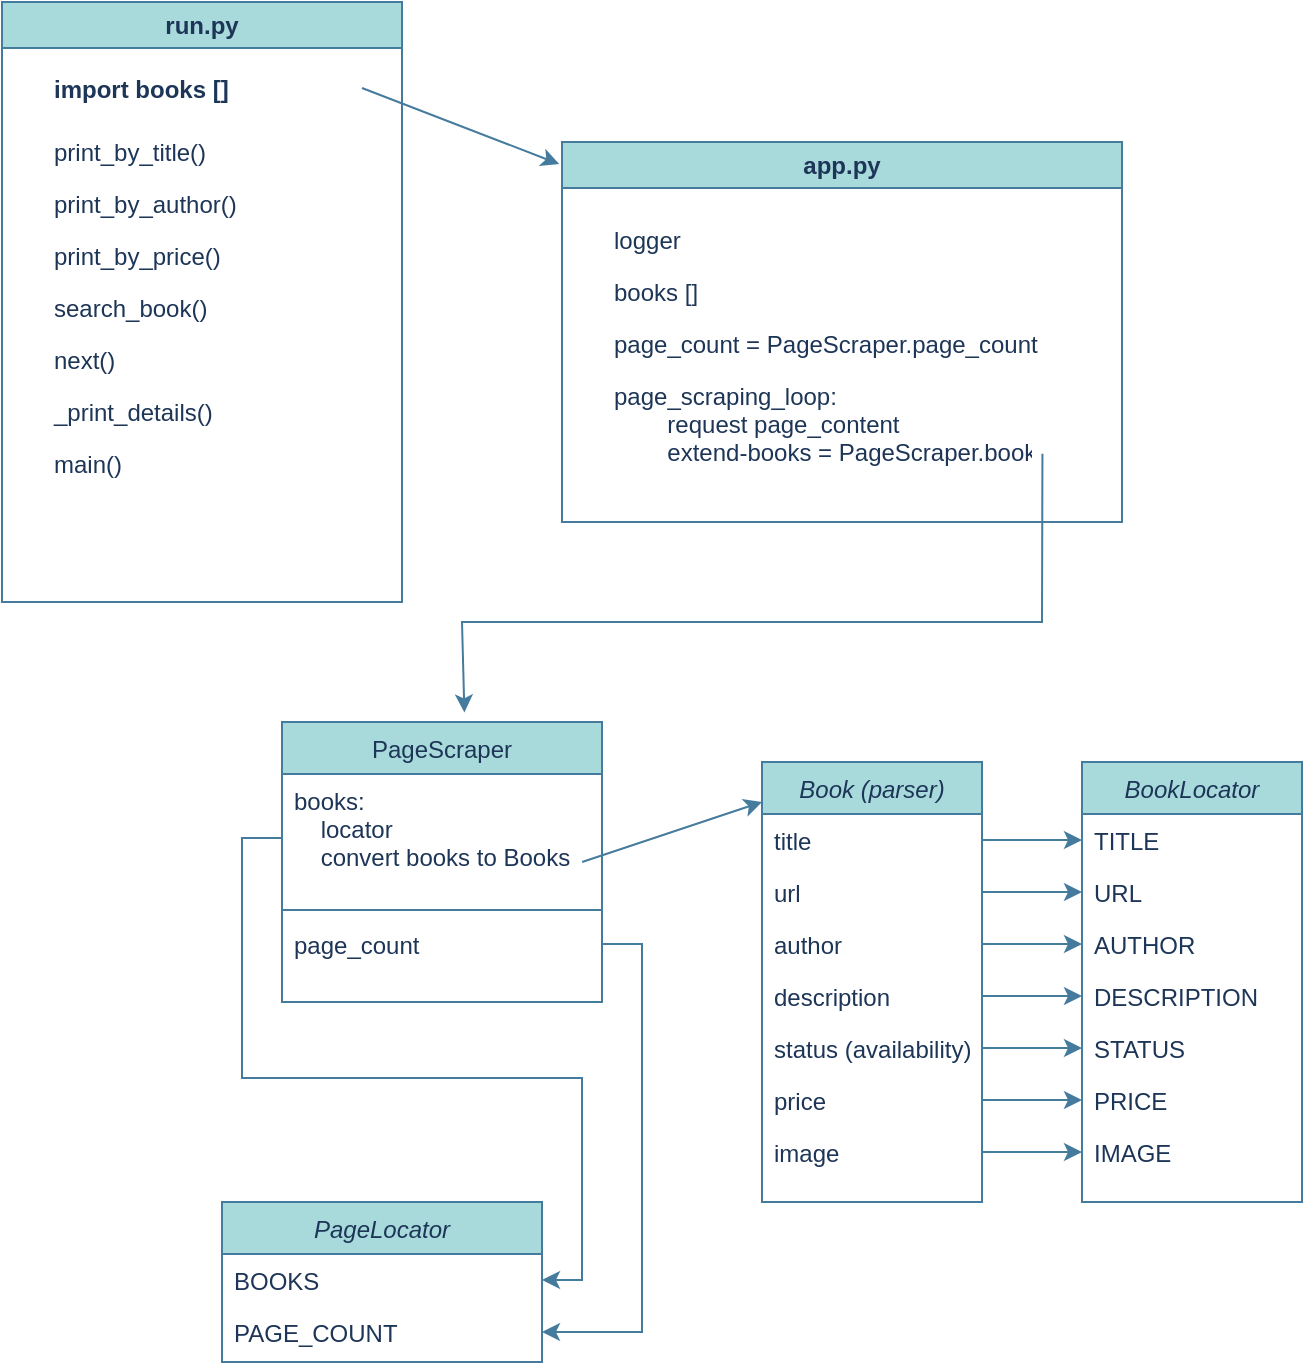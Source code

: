 <mxfile version="20.8.23" type="github">
  <diagram id="C5RBs43oDa-KdzZeNtuy" name="Page-1">
    <mxGraphModel dx="980" dy="753" grid="1" gridSize="10" guides="1" tooltips="1" connect="1" arrows="1" fold="1" page="1" pageScale="1" pageWidth="827" pageHeight="1169" math="0" shadow="0">
      <root>
        <mxCell id="WIyWlLk6GJQsqaUBKTNV-0" />
        <mxCell id="WIyWlLk6GJQsqaUBKTNV-1" parent="WIyWlLk6GJQsqaUBKTNV-0" />
        <mxCell id="zkfFHV4jXpPFQw0GAbJ--0" value="Book (parser)" style="swimlane;fontStyle=2;align=center;verticalAlign=top;childLayout=stackLayout;horizontal=1;startSize=26;horizontalStack=0;resizeParent=1;resizeLast=0;collapsible=1;marginBottom=0;rounded=0;shadow=0;strokeWidth=1;labelBackgroundColor=none;fillColor=#A8DADC;strokeColor=#457B9D;fontColor=#1D3557;" parent="WIyWlLk6GJQsqaUBKTNV-1" vertex="1">
          <mxGeometry x="430" y="430" width="110" height="220" as="geometry">
            <mxRectangle x="230" y="140" width="160" height="26" as="alternateBounds" />
          </mxGeometry>
        </mxCell>
        <mxCell id="zkfFHV4jXpPFQw0GAbJ--1" value="title" style="text;align=left;verticalAlign=top;spacingLeft=4;spacingRight=4;overflow=hidden;rotatable=0;points=[[0,0.5],[1,0.5]];portConstraint=eastwest;labelBackgroundColor=none;fontColor=#1D3557;" parent="zkfFHV4jXpPFQw0GAbJ--0" vertex="1">
          <mxGeometry y="26" width="110" height="26" as="geometry" />
        </mxCell>
        <mxCell id="zkfFHV4jXpPFQw0GAbJ--2" value="url" style="text;align=left;verticalAlign=top;spacingLeft=4;spacingRight=4;overflow=hidden;rotatable=0;points=[[0,0.5],[1,0.5]];portConstraint=eastwest;rounded=0;shadow=0;html=0;labelBackgroundColor=none;fontColor=#1D3557;" parent="zkfFHV4jXpPFQw0GAbJ--0" vertex="1">
          <mxGeometry y="52" width="110" height="26" as="geometry" />
        </mxCell>
        <mxCell id="zkfFHV4jXpPFQw0GAbJ--3" value="author" style="text;align=left;verticalAlign=top;spacingLeft=4;spacingRight=4;overflow=hidden;rotatable=0;points=[[0,0.5],[1,0.5]];portConstraint=eastwest;rounded=0;shadow=0;html=0;labelBackgroundColor=none;fontColor=#1D3557;" parent="zkfFHV4jXpPFQw0GAbJ--0" vertex="1">
          <mxGeometry y="78" width="110" height="26" as="geometry" />
        </mxCell>
        <mxCell id="MQxrrS3ABcdaOcVpQEeN-0" value="description" style="text;align=left;verticalAlign=top;spacingLeft=4;spacingRight=4;overflow=hidden;rotatable=0;points=[[0,0.5],[1,0.5]];portConstraint=eastwest;rounded=0;shadow=0;html=0;labelBackgroundColor=none;fontColor=#1D3557;" vertex="1" parent="zkfFHV4jXpPFQw0GAbJ--0">
          <mxGeometry y="104" width="110" height="26" as="geometry" />
        </mxCell>
        <mxCell id="MQxrrS3ABcdaOcVpQEeN-1" value="status (availability)" style="text;align=left;verticalAlign=top;spacingLeft=4;spacingRight=4;overflow=hidden;rotatable=0;points=[[0,0.5],[1,0.5]];portConstraint=eastwest;rounded=0;shadow=0;html=0;labelBackgroundColor=none;fontColor=#1D3557;" vertex="1" parent="zkfFHV4jXpPFQw0GAbJ--0">
          <mxGeometry y="130" width="110" height="26" as="geometry" />
        </mxCell>
        <mxCell id="MQxrrS3ABcdaOcVpQEeN-2" value="price" style="text;align=left;verticalAlign=top;spacingLeft=4;spacingRight=4;overflow=hidden;rotatable=0;points=[[0,0.5],[1,0.5]];portConstraint=eastwest;rounded=0;shadow=0;html=0;labelBackgroundColor=none;fontColor=#1D3557;" vertex="1" parent="zkfFHV4jXpPFQw0GAbJ--0">
          <mxGeometry y="156" width="110" height="26" as="geometry" />
        </mxCell>
        <mxCell id="MQxrrS3ABcdaOcVpQEeN-3" value="image" style="text;align=left;verticalAlign=top;spacingLeft=4;spacingRight=4;overflow=hidden;rotatable=0;points=[[0,0.5],[1,0.5]];portConstraint=eastwest;rounded=0;shadow=0;html=0;labelBackgroundColor=none;fontColor=#1D3557;" vertex="1" parent="zkfFHV4jXpPFQw0GAbJ--0">
          <mxGeometry y="182" width="110" height="26" as="geometry" />
        </mxCell>
        <mxCell id="zkfFHV4jXpPFQw0GAbJ--17" value="PageScraper" style="swimlane;fontStyle=0;align=center;verticalAlign=top;childLayout=stackLayout;horizontal=1;startSize=26;horizontalStack=0;resizeParent=1;resizeLast=0;collapsible=1;marginBottom=0;rounded=0;shadow=0;strokeWidth=1;labelBackgroundColor=none;fillColor=#A8DADC;strokeColor=#457B9D;fontColor=#1D3557;" parent="WIyWlLk6GJQsqaUBKTNV-1" vertex="1">
          <mxGeometry x="190" y="410" width="160" height="140" as="geometry">
            <mxRectangle x="550" y="140" width="160" height="26" as="alternateBounds" />
          </mxGeometry>
        </mxCell>
        <mxCell id="zkfFHV4jXpPFQw0GAbJ--19" value="books:&#xa;    locator&#xa;    convert books to Books" style="text;align=left;verticalAlign=top;spacingLeft=4;spacingRight=4;overflow=hidden;rotatable=0;points=[[0,0.5],[1,0.5]];portConstraint=eastwest;rounded=0;shadow=0;html=0;labelBackgroundColor=none;fontColor=#1D3557;" parent="zkfFHV4jXpPFQw0GAbJ--17" vertex="1">
          <mxGeometry y="26" width="160" height="64" as="geometry" />
        </mxCell>
        <mxCell id="zkfFHV4jXpPFQw0GAbJ--23" value="" style="line;html=1;strokeWidth=1;align=left;verticalAlign=middle;spacingTop=-1;spacingLeft=3;spacingRight=3;rotatable=0;labelPosition=right;points=[];portConstraint=eastwest;labelBackgroundColor=none;fillColor=#A8DADC;strokeColor=#457B9D;fontColor=#1D3557;" parent="zkfFHV4jXpPFQw0GAbJ--17" vertex="1">
          <mxGeometry y="90" width="160" height="8" as="geometry" />
        </mxCell>
        <mxCell id="zkfFHV4jXpPFQw0GAbJ--24" value="page_count&#xa;" style="text;align=left;verticalAlign=top;spacingLeft=4;spacingRight=4;overflow=hidden;rotatable=0;points=[[0,0.5],[1,0.5]];portConstraint=eastwest;labelBackgroundColor=none;fontColor=#1D3557;" parent="zkfFHV4jXpPFQw0GAbJ--17" vertex="1">
          <mxGeometry y="98" width="160" height="26" as="geometry" />
        </mxCell>
        <mxCell id="MQxrrS3ABcdaOcVpQEeN-4" value="BookLocator" style="swimlane;fontStyle=2;align=center;verticalAlign=top;childLayout=stackLayout;horizontal=1;startSize=26;horizontalStack=0;resizeParent=1;resizeLast=0;collapsible=1;marginBottom=0;rounded=0;shadow=0;strokeWidth=1;labelBackgroundColor=none;fillColor=#A8DADC;strokeColor=#457B9D;fontColor=#1D3557;" vertex="1" parent="WIyWlLk6GJQsqaUBKTNV-1">
          <mxGeometry x="590" y="430" width="110" height="220" as="geometry">
            <mxRectangle x="230" y="140" width="160" height="26" as="alternateBounds" />
          </mxGeometry>
        </mxCell>
        <mxCell id="MQxrrS3ABcdaOcVpQEeN-5" value="TITLE" style="text;align=left;verticalAlign=top;spacingLeft=4;spacingRight=4;overflow=hidden;rotatable=0;points=[[0,0.5],[1,0.5]];portConstraint=eastwest;labelBackgroundColor=none;fontColor=#1D3557;" vertex="1" parent="MQxrrS3ABcdaOcVpQEeN-4">
          <mxGeometry y="26" width="110" height="26" as="geometry" />
        </mxCell>
        <mxCell id="MQxrrS3ABcdaOcVpQEeN-6" value="URL" style="text;align=left;verticalAlign=top;spacingLeft=4;spacingRight=4;overflow=hidden;rotatable=0;points=[[0,0.5],[1,0.5]];portConstraint=eastwest;rounded=0;shadow=0;html=0;labelBackgroundColor=none;fontColor=#1D3557;" vertex="1" parent="MQxrrS3ABcdaOcVpQEeN-4">
          <mxGeometry y="52" width="110" height="26" as="geometry" />
        </mxCell>
        <mxCell id="MQxrrS3ABcdaOcVpQEeN-7" value="AUTHOR" style="text;align=left;verticalAlign=top;spacingLeft=4;spacingRight=4;overflow=hidden;rotatable=0;points=[[0,0.5],[1,0.5]];portConstraint=eastwest;rounded=0;shadow=0;html=0;labelBackgroundColor=none;fontColor=#1D3557;" vertex="1" parent="MQxrrS3ABcdaOcVpQEeN-4">
          <mxGeometry y="78" width="110" height="26" as="geometry" />
        </mxCell>
        <mxCell id="MQxrrS3ABcdaOcVpQEeN-8" value="DESCRIPTION" style="text;align=left;verticalAlign=top;spacingLeft=4;spacingRight=4;overflow=hidden;rotatable=0;points=[[0,0.5],[1,0.5]];portConstraint=eastwest;rounded=0;shadow=0;html=0;labelBackgroundColor=none;fontColor=#1D3557;" vertex="1" parent="MQxrrS3ABcdaOcVpQEeN-4">
          <mxGeometry y="104" width="110" height="26" as="geometry" />
        </mxCell>
        <mxCell id="MQxrrS3ABcdaOcVpQEeN-9" value="STATUS" style="text;align=left;verticalAlign=top;spacingLeft=4;spacingRight=4;overflow=hidden;rotatable=0;points=[[0,0.5],[1,0.5]];portConstraint=eastwest;rounded=0;shadow=0;html=0;labelBackgroundColor=none;fontColor=#1D3557;" vertex="1" parent="MQxrrS3ABcdaOcVpQEeN-4">
          <mxGeometry y="130" width="110" height="26" as="geometry" />
        </mxCell>
        <mxCell id="MQxrrS3ABcdaOcVpQEeN-10" value="PRICE" style="text;align=left;verticalAlign=top;spacingLeft=4;spacingRight=4;overflow=hidden;rotatable=0;points=[[0,0.5],[1,0.5]];portConstraint=eastwest;rounded=0;shadow=0;html=0;labelBackgroundColor=none;fontColor=#1D3557;" vertex="1" parent="MQxrrS3ABcdaOcVpQEeN-4">
          <mxGeometry y="156" width="110" height="26" as="geometry" />
        </mxCell>
        <mxCell id="MQxrrS3ABcdaOcVpQEeN-11" value="IMAGE" style="text;align=left;verticalAlign=top;spacingLeft=4;spacingRight=4;overflow=hidden;rotatable=0;points=[[0,0.5],[1,0.5]];portConstraint=eastwest;rounded=0;shadow=0;html=0;labelBackgroundColor=none;fontColor=#1D3557;" vertex="1" parent="MQxrrS3ABcdaOcVpQEeN-4">
          <mxGeometry y="182" width="110" height="26" as="geometry" />
        </mxCell>
        <mxCell id="MQxrrS3ABcdaOcVpQEeN-17" value="run.py" style="swimlane;whiteSpace=wrap;html=1;labelBackgroundColor=none;fillColor=#A8DADC;strokeColor=#457B9D;fontColor=#1D3557;" vertex="1" parent="WIyWlLk6GJQsqaUBKTNV-1">
          <mxGeometry x="50" y="50" width="200" height="300" as="geometry" />
        </mxCell>
        <mxCell id="MQxrrS3ABcdaOcVpQEeN-18" value="print_by_title()" style="text;align=left;verticalAlign=top;spacingLeft=4;spacingRight=4;overflow=hidden;rotatable=0;points=[[0,0.5],[1,0.5]];portConstraint=eastwest;rounded=0;shadow=0;html=0;spacingTop=0;strokeWidth=1;perimeterSpacing=0;labelBackgroundColor=none;fontColor=#1D3557;" vertex="1" parent="MQxrrS3ABcdaOcVpQEeN-17">
          <mxGeometry x="20" y="61.5" width="160" height="26" as="geometry" />
        </mxCell>
        <mxCell id="MQxrrS3ABcdaOcVpQEeN-19" value="print_by_author()" style="text;align=left;verticalAlign=top;spacingLeft=4;spacingRight=4;overflow=hidden;rotatable=0;points=[[0,0.5],[1,0.5]];portConstraint=eastwest;rounded=0;shadow=0;html=0;spacingTop=0;strokeWidth=1;perimeterSpacing=0;labelBackgroundColor=none;fontColor=#1D3557;" vertex="1" parent="MQxrrS3ABcdaOcVpQEeN-17">
          <mxGeometry x="20" y="87.5" width="160" height="26" as="geometry" />
        </mxCell>
        <mxCell id="MQxrrS3ABcdaOcVpQEeN-20" value="print_by_price()" style="text;align=left;verticalAlign=top;spacingLeft=4;spacingRight=4;overflow=hidden;rotatable=0;points=[[0,0.5],[1,0.5]];portConstraint=eastwest;rounded=0;shadow=0;html=0;spacingTop=0;strokeWidth=1;perimeterSpacing=0;labelBackgroundColor=none;fontColor=#1D3557;" vertex="1" parent="MQxrrS3ABcdaOcVpQEeN-17">
          <mxGeometry x="20" y="113.5" width="160" height="26" as="geometry" />
        </mxCell>
        <mxCell id="MQxrrS3ABcdaOcVpQEeN-21" value="search_book()" style="text;align=left;verticalAlign=top;spacingLeft=4;spacingRight=4;overflow=hidden;rotatable=0;points=[[0,0.5],[1,0.5]];portConstraint=eastwest;rounded=0;shadow=0;html=0;spacingTop=0;strokeWidth=1;perimeterSpacing=0;labelBackgroundColor=none;fontColor=#1D3557;" vertex="1" parent="MQxrrS3ABcdaOcVpQEeN-17">
          <mxGeometry x="20" y="139.5" width="160" height="26" as="geometry" />
        </mxCell>
        <mxCell id="MQxrrS3ABcdaOcVpQEeN-22" value="next()" style="text;align=left;verticalAlign=top;spacingLeft=4;spacingRight=4;overflow=hidden;rotatable=0;points=[[0,0.5],[1,0.5]];portConstraint=eastwest;rounded=0;shadow=0;html=0;spacingTop=0;strokeWidth=1;perimeterSpacing=0;labelBackgroundColor=none;fontColor=#1D3557;" vertex="1" parent="MQxrrS3ABcdaOcVpQEeN-17">
          <mxGeometry x="20" y="165.5" width="160" height="26" as="geometry" />
        </mxCell>
        <mxCell id="MQxrrS3ABcdaOcVpQEeN-23" value="_print_details()" style="text;align=left;verticalAlign=top;spacingLeft=4;spacingRight=4;overflow=hidden;rotatable=0;points=[[0,0.5],[1,0.5]];portConstraint=eastwest;rounded=0;shadow=0;html=0;spacingTop=0;strokeWidth=1;perimeterSpacing=0;labelBackgroundColor=none;fontColor=#1D3557;" vertex="1" parent="MQxrrS3ABcdaOcVpQEeN-17">
          <mxGeometry x="20" y="191.5" width="160" height="26" as="geometry" />
        </mxCell>
        <mxCell id="MQxrrS3ABcdaOcVpQEeN-24" value="main()" style="text;align=left;verticalAlign=top;spacingLeft=4;spacingRight=4;overflow=hidden;rotatable=0;points=[[0,0.5],[1,0.5]];portConstraint=eastwest;rounded=0;shadow=0;html=0;spacingTop=0;strokeWidth=1;perimeterSpacing=0;labelBackgroundColor=none;fontColor=#1D3557;" vertex="1" parent="MQxrrS3ABcdaOcVpQEeN-17">
          <mxGeometry x="20" y="217.5" width="160" height="26" as="geometry" />
        </mxCell>
        <mxCell id="MQxrrS3ABcdaOcVpQEeN-25" value="import books []" style="text;align=left;verticalAlign=top;spacingLeft=4;spacingRight=4;overflow=hidden;rotatable=0;points=[[0,0.5],[1,0.5]];portConstraint=eastwest;rounded=0;shadow=0;html=0;spacingTop=0;strokeWidth=1;perimeterSpacing=0;fontStyle=1;labelBackgroundColor=none;fontColor=#1D3557;" vertex="1" parent="MQxrrS3ABcdaOcVpQEeN-17">
          <mxGeometry x="20" y="30" width="160" height="26" as="geometry" />
        </mxCell>
        <mxCell id="MQxrrS3ABcdaOcVpQEeN-26" value="app.py" style="swimlane;whiteSpace=wrap;html=1;labelBackgroundColor=none;fillColor=#A8DADC;strokeColor=#457B9D;fontColor=#1D3557;" vertex="1" parent="WIyWlLk6GJQsqaUBKTNV-1">
          <mxGeometry x="330" y="120" width="280" height="190" as="geometry" />
        </mxCell>
        <mxCell id="MQxrrS3ABcdaOcVpQEeN-27" value="books []" style="text;align=left;verticalAlign=top;spacingLeft=4;spacingRight=4;overflow=hidden;rotatable=0;points=[[0,0.5],[1,0.5]];portConstraint=eastwest;rounded=0;shadow=0;html=0;spacingTop=0;strokeWidth=1;perimeterSpacing=0;labelBackgroundColor=none;fontColor=#1D3557;" vertex="1" parent="MQxrrS3ABcdaOcVpQEeN-26">
          <mxGeometry x="20" y="61.5" width="160" height="26" as="geometry" />
        </mxCell>
        <mxCell id="MQxrrS3ABcdaOcVpQEeN-28" value="page_count = PageScraper.page_count " style="text;align=left;verticalAlign=top;spacingLeft=4;spacingRight=4;overflow=hidden;rotatable=0;points=[[0,0.5],[1,0.5]];portConstraint=eastwest;rounded=0;shadow=0;html=0;spacingTop=0;strokeWidth=1;perimeterSpacing=0;labelBackgroundColor=none;fontColor=#1D3557;" vertex="1" parent="MQxrrS3ABcdaOcVpQEeN-26">
          <mxGeometry x="20" y="87.5" width="230" height="26" as="geometry" />
        </mxCell>
        <mxCell id="MQxrrS3ABcdaOcVpQEeN-29" value="page_scraping_loop:&#xa;        request page_content&#xa;        extend-books = PageScraper.books" style="text;align=left;verticalAlign=top;spacingLeft=4;spacingRight=4;overflow=hidden;rotatable=0;points=[[0,0.5],[1,0.5]];portConstraint=eastwest;rounded=0;shadow=0;html=0;spacingTop=0;strokeWidth=1;perimeterSpacing=0;labelBackgroundColor=none;fontColor=#1D3557;" vertex="1" parent="MQxrrS3ABcdaOcVpQEeN-26">
          <mxGeometry x="20" y="113.5" width="220" height="126.5" as="geometry" />
        </mxCell>
        <mxCell id="MQxrrS3ABcdaOcVpQEeN-35" value="logger" style="text;align=left;verticalAlign=top;spacingLeft=4;spacingRight=4;overflow=hidden;rotatable=0;points=[[0,0.5],[1,0.5]];portConstraint=eastwest;rounded=0;shadow=0;html=0;spacingTop=0;strokeWidth=1;perimeterSpacing=0;labelBackgroundColor=none;fontColor=#1D3557;" vertex="1" parent="MQxrrS3ABcdaOcVpQEeN-26">
          <mxGeometry x="20" y="35.5" width="160" height="26" as="geometry" />
        </mxCell>
        <mxCell id="MQxrrS3ABcdaOcVpQEeN-37" value="" style="endArrow=classic;html=1;rounded=0;labelBackgroundColor=none;strokeColor=#457B9D;fontColor=default;" edge="1" parent="WIyWlLk6GJQsqaUBKTNV-1" source="zkfFHV4jXpPFQw0GAbJ--1" target="MQxrrS3ABcdaOcVpQEeN-5">
          <mxGeometry width="50" height="50" relative="1" as="geometry">
            <mxPoint x="280" y="470" as="sourcePoint" />
            <mxPoint x="330" y="470" as="targetPoint" />
          </mxGeometry>
        </mxCell>
        <mxCell id="MQxrrS3ABcdaOcVpQEeN-38" value="" style="endArrow=classic;html=1;rounded=0;labelBackgroundColor=none;strokeColor=#457B9D;fontColor=default;" edge="1" parent="WIyWlLk6GJQsqaUBKTNV-1" source="zkfFHV4jXpPFQw0GAbJ--2" target="MQxrrS3ABcdaOcVpQEeN-6">
          <mxGeometry width="50" height="50" relative="1" as="geometry">
            <mxPoint x="550" y="479" as="sourcePoint" />
            <mxPoint x="600" y="479" as="targetPoint" />
          </mxGeometry>
        </mxCell>
        <mxCell id="MQxrrS3ABcdaOcVpQEeN-39" value="" style="endArrow=classic;html=1;rounded=0;labelBackgroundColor=none;strokeColor=#457B9D;fontColor=default;" edge="1" parent="WIyWlLk6GJQsqaUBKTNV-1" source="zkfFHV4jXpPFQw0GAbJ--3" target="MQxrrS3ABcdaOcVpQEeN-7">
          <mxGeometry width="50" height="50" relative="1" as="geometry">
            <mxPoint x="550" y="505" as="sourcePoint" />
            <mxPoint x="600" y="505" as="targetPoint" />
          </mxGeometry>
        </mxCell>
        <mxCell id="MQxrrS3ABcdaOcVpQEeN-40" value="PageLocator" style="swimlane;fontStyle=2;align=center;verticalAlign=top;childLayout=stackLayout;horizontal=1;startSize=26;horizontalStack=0;resizeParent=1;resizeLast=0;collapsible=1;marginBottom=0;rounded=0;shadow=0;strokeWidth=1;labelBackgroundColor=none;fillColor=#A8DADC;strokeColor=#457B9D;fontColor=#1D3557;" vertex="1" parent="WIyWlLk6GJQsqaUBKTNV-1">
          <mxGeometry x="160" y="650" width="160" height="80" as="geometry">
            <mxRectangle x="230" y="140" width="160" height="26" as="alternateBounds" />
          </mxGeometry>
        </mxCell>
        <mxCell id="MQxrrS3ABcdaOcVpQEeN-41" value="BOOKS" style="text;align=left;verticalAlign=top;spacingLeft=4;spacingRight=4;overflow=hidden;rotatable=0;points=[[0,0.5],[1,0.5]];portConstraint=eastwest;labelBackgroundColor=none;fontColor=#1D3557;" vertex="1" parent="MQxrrS3ABcdaOcVpQEeN-40">
          <mxGeometry y="26" width="160" height="26" as="geometry" />
        </mxCell>
        <mxCell id="MQxrrS3ABcdaOcVpQEeN-42" value="PAGE_COUNT" style="text;align=left;verticalAlign=top;spacingLeft=4;spacingRight=4;overflow=hidden;rotatable=0;points=[[0,0.5],[1,0.5]];portConstraint=eastwest;rounded=0;shadow=0;html=0;labelBackgroundColor=none;fontColor=#1D3557;" vertex="1" parent="MQxrrS3ABcdaOcVpQEeN-40">
          <mxGeometry y="52" width="160" height="26" as="geometry" />
        </mxCell>
        <mxCell id="MQxrrS3ABcdaOcVpQEeN-48" value="" style="endArrow=classic;html=1;rounded=0;labelBackgroundColor=none;strokeColor=#457B9D;fontColor=default;" edge="1" parent="WIyWlLk6GJQsqaUBKTNV-1" source="MQxrrS3ABcdaOcVpQEeN-0" target="MQxrrS3ABcdaOcVpQEeN-8">
          <mxGeometry width="50" height="50" relative="1" as="geometry">
            <mxPoint x="550" y="531" as="sourcePoint" />
            <mxPoint x="600" y="531" as="targetPoint" />
          </mxGeometry>
        </mxCell>
        <mxCell id="MQxrrS3ABcdaOcVpQEeN-49" value="" style="endArrow=classic;html=1;rounded=0;labelBackgroundColor=none;strokeColor=#457B9D;fontColor=default;" edge="1" parent="WIyWlLk6GJQsqaUBKTNV-1" source="MQxrrS3ABcdaOcVpQEeN-1" target="MQxrrS3ABcdaOcVpQEeN-9">
          <mxGeometry width="50" height="50" relative="1" as="geometry">
            <mxPoint x="560" y="541" as="sourcePoint" />
            <mxPoint x="610" y="541" as="targetPoint" />
          </mxGeometry>
        </mxCell>
        <mxCell id="MQxrrS3ABcdaOcVpQEeN-50" value="" style="endArrow=classic;html=1;rounded=0;labelBackgroundColor=none;strokeColor=#457B9D;fontColor=default;" edge="1" parent="WIyWlLk6GJQsqaUBKTNV-1" source="MQxrrS3ABcdaOcVpQEeN-2" target="MQxrrS3ABcdaOcVpQEeN-10">
          <mxGeometry width="50" height="50" relative="1" as="geometry">
            <mxPoint x="570" y="551" as="sourcePoint" />
            <mxPoint x="620" y="551" as="targetPoint" />
          </mxGeometry>
        </mxCell>
        <mxCell id="MQxrrS3ABcdaOcVpQEeN-51" value="" style="endArrow=classic;html=1;rounded=0;exitX=1;exitY=0.5;exitDx=0;exitDy=0;labelBackgroundColor=none;strokeColor=#457B9D;fontColor=default;" edge="1" parent="WIyWlLk6GJQsqaUBKTNV-1" source="MQxrrS3ABcdaOcVpQEeN-3" target="MQxrrS3ABcdaOcVpQEeN-11">
          <mxGeometry width="50" height="50" relative="1" as="geometry">
            <mxPoint x="580" y="561" as="sourcePoint" />
            <mxPoint x="630" y="561" as="targetPoint" />
          </mxGeometry>
        </mxCell>
        <mxCell id="MQxrrS3ABcdaOcVpQEeN-52" value="" style="endArrow=classic;html=1;rounded=0;entryX=1;entryY=0.5;entryDx=0;entryDy=0;exitX=1;exitY=0.5;exitDx=0;exitDy=0;labelBackgroundColor=none;strokeColor=#457B9D;fontColor=default;" edge="1" parent="WIyWlLk6GJQsqaUBKTNV-1" source="zkfFHV4jXpPFQw0GAbJ--24" target="MQxrrS3ABcdaOcVpQEeN-42">
          <mxGeometry width="50" height="50" relative="1" as="geometry">
            <mxPoint x="280" y="750" as="sourcePoint" />
            <mxPoint x="330" y="700" as="targetPoint" />
            <Array as="points">
              <mxPoint x="370" y="521" />
              <mxPoint x="370" y="715" />
            </Array>
          </mxGeometry>
        </mxCell>
        <mxCell id="MQxrrS3ABcdaOcVpQEeN-53" style="edgeStyle=orthogonalEdgeStyle;rounded=0;orthogonalLoop=1;jettySize=auto;html=1;labelBackgroundColor=none;strokeColor=#457B9D;fontColor=default;" edge="1" parent="WIyWlLk6GJQsqaUBKTNV-1" source="zkfFHV4jXpPFQw0GAbJ--19" target="MQxrrS3ABcdaOcVpQEeN-41">
          <mxGeometry relative="1" as="geometry" />
        </mxCell>
        <mxCell id="MQxrrS3ABcdaOcVpQEeN-55" value="" style="endArrow=classic;html=1;rounded=0;exitX=0.938;exitY=0.687;exitDx=0;exitDy=0;exitPerimeter=0;entryX=0;entryY=0.091;entryDx=0;entryDy=0;entryPerimeter=0;labelBackgroundColor=none;strokeColor=#457B9D;fontColor=default;" edge="1" parent="WIyWlLk6GJQsqaUBKTNV-1" source="zkfFHV4jXpPFQw0GAbJ--19" target="zkfFHV4jXpPFQw0GAbJ--0">
          <mxGeometry width="50" height="50" relative="1" as="geometry">
            <mxPoint x="280" y="750" as="sourcePoint" />
            <mxPoint x="330" y="700" as="targetPoint" />
          </mxGeometry>
        </mxCell>
        <mxCell id="MQxrrS3ABcdaOcVpQEeN-56" value="" style="endArrow=classic;html=1;rounded=0;entryX=0.57;entryY=-0.034;entryDx=0;entryDy=0;exitX=1.001;exitY=0.335;exitDx=0;exitDy=0;exitPerimeter=0;entryPerimeter=0;labelBackgroundColor=none;strokeColor=#457B9D;fontColor=default;" edge="1" parent="WIyWlLk6GJQsqaUBKTNV-1" source="MQxrrS3ABcdaOcVpQEeN-29" target="zkfFHV4jXpPFQw0GAbJ--17">
          <mxGeometry width="50" height="50" relative="1" as="geometry">
            <mxPoint x="280" y="350" as="sourcePoint" />
            <mxPoint x="330" y="300" as="targetPoint" />
            <Array as="points">
              <mxPoint x="570" y="360" />
              <mxPoint x="280" y="360" />
            </Array>
          </mxGeometry>
        </mxCell>
        <mxCell id="MQxrrS3ABcdaOcVpQEeN-58" value="" style="endArrow=classic;html=1;rounded=0;exitX=1;exitY=0.5;exitDx=0;exitDy=0;entryX=-0.005;entryY=0.058;entryDx=0;entryDy=0;entryPerimeter=0;labelBackgroundColor=none;strokeColor=#457B9D;fontColor=default;" edge="1" parent="WIyWlLk6GJQsqaUBKTNV-1" source="MQxrrS3ABcdaOcVpQEeN-25" target="MQxrrS3ABcdaOcVpQEeN-26">
          <mxGeometry width="50" height="50" relative="1" as="geometry">
            <mxPoint x="280" y="350" as="sourcePoint" />
            <mxPoint x="330" y="300" as="targetPoint" />
          </mxGeometry>
        </mxCell>
      </root>
    </mxGraphModel>
  </diagram>
</mxfile>
